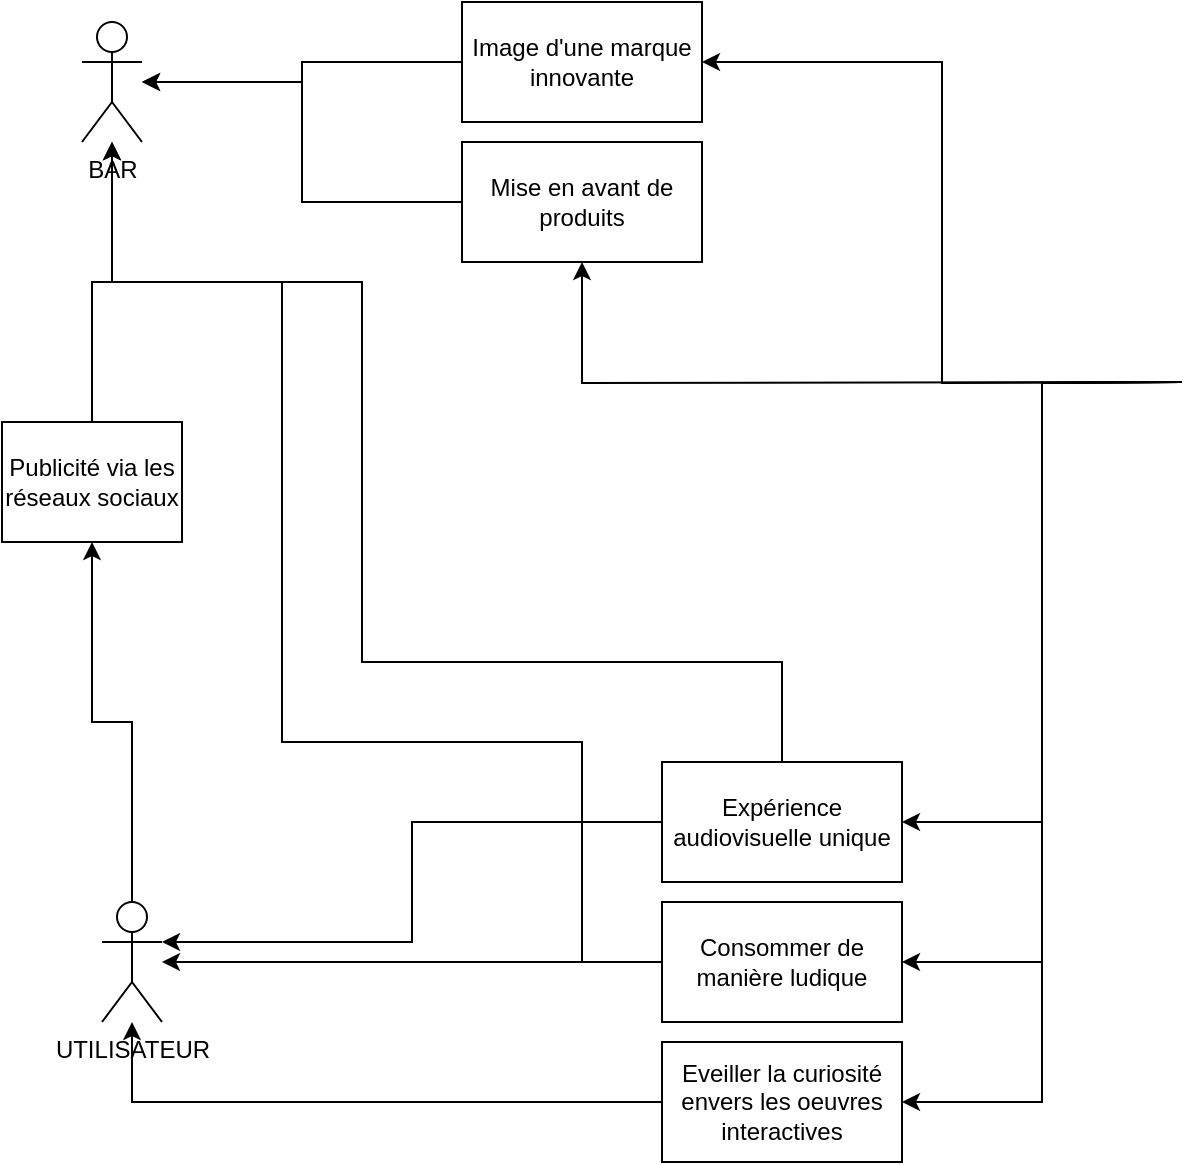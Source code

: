 <mxfile version="13.7.7" type="github">
  <diagram id="a22nH41FtE2P7kqJkCHR" name="Page-1">
    <mxGraphModel dx="1422" dy="802" grid="1" gridSize="10" guides="1" tooltips="1" connect="1" arrows="1" fold="1" page="1" pageScale="1" pageWidth="827" pageHeight="1169" math="0" shadow="0">
      <root>
        <mxCell id="0" />
        <mxCell id="1" parent="0" />
        <mxCell id="3Nf1VyEJjOp7S9DToX1x-12" style="edgeStyle=orthogonalEdgeStyle;rounded=0;orthogonalLoop=1;jettySize=auto;html=1;entryX=1;entryY=0.5;entryDx=0;entryDy=0;" parent="1" target="3Nf1VyEJjOp7S9DToX1x-6" edge="1">
          <mxGeometry relative="1" as="geometry">
            <mxPoint x="590" y="370" as="sourcePoint" />
          </mxGeometry>
        </mxCell>
        <mxCell id="3Nf1VyEJjOp7S9DToX1x-13" style="edgeStyle=orthogonalEdgeStyle;rounded=0;orthogonalLoop=1;jettySize=auto;html=1;entryX=1;entryY=0.5;entryDx=0;entryDy=0;" parent="1" target="3Nf1VyEJjOp7S9DToX1x-7" edge="1">
          <mxGeometry relative="1" as="geometry">
            <mxPoint x="590" y="370" as="sourcePoint" />
          </mxGeometry>
        </mxCell>
        <mxCell id="3Nf1VyEJjOp7S9DToX1x-14" style="edgeStyle=orthogonalEdgeStyle;rounded=0;orthogonalLoop=1;jettySize=auto;html=1;entryX=1;entryY=0.5;entryDx=0;entryDy=0;" parent="1" target="3Nf1VyEJjOp7S9DToX1x-8" edge="1">
          <mxGeometry relative="1" as="geometry">
            <mxPoint x="590" y="370" as="sourcePoint" />
          </mxGeometry>
        </mxCell>
        <mxCell id="3Nf1VyEJjOp7S9DToX1x-19" style="edgeStyle=orthogonalEdgeStyle;rounded=0;orthogonalLoop=1;jettySize=auto;html=1;entryX=1;entryY=0.5;entryDx=0;entryDy=0;" parent="1" target="3Nf1VyEJjOp7S9DToX1x-15" edge="1">
          <mxGeometry relative="1" as="geometry">
            <mxPoint x="590" y="370" as="sourcePoint" />
          </mxGeometry>
        </mxCell>
        <mxCell id="3Nf1VyEJjOp7S9DToX1x-22" style="edgeStyle=orthogonalEdgeStyle;rounded=0;orthogonalLoop=1;jettySize=auto;html=1;" parent="1" target="3Nf1VyEJjOp7S9DToX1x-21" edge="1">
          <mxGeometry relative="1" as="geometry">
            <mxPoint x="590" y="370" as="sourcePoint" />
          </mxGeometry>
        </mxCell>
        <mxCell id="3Nf1VyEJjOp7S9DToX1x-3" value="BAR" style="shape=umlActor;verticalLabelPosition=bottom;verticalAlign=top;html=1;outlineConnect=0;" parent="1" vertex="1">
          <mxGeometry x="40" y="190" width="30" height="60" as="geometry" />
        </mxCell>
        <mxCell id="3Nf1VyEJjOp7S9DToX1x-10" style="edgeStyle=orthogonalEdgeStyle;rounded=0;orthogonalLoop=1;jettySize=auto;html=1;" parent="1" source="3Nf1VyEJjOp7S9DToX1x-5" target="3Nf1VyEJjOp7S9DToX1x-9" edge="1">
          <mxGeometry relative="1" as="geometry" />
        </mxCell>
        <mxCell id="3Nf1VyEJjOp7S9DToX1x-5" value="UTILISATEUR" style="shape=umlActor;verticalLabelPosition=bottom;verticalAlign=top;html=1;outlineConnect=0;" parent="1" vertex="1">
          <mxGeometry x="50" y="630" width="30" height="60" as="geometry" />
        </mxCell>
        <mxCell id="3Nf1VyEJjOp7S9DToX1x-16" style="edgeStyle=orthogonalEdgeStyle;rounded=0;orthogonalLoop=1;jettySize=auto;html=1;entryX=1;entryY=0.333;entryDx=0;entryDy=0;entryPerimeter=0;" parent="1" source="3Nf1VyEJjOp7S9DToX1x-6" target="3Nf1VyEJjOp7S9DToX1x-5" edge="1">
          <mxGeometry relative="1" as="geometry">
            <mxPoint x="240" y="670" as="targetPoint" />
          </mxGeometry>
        </mxCell>
        <mxCell id="798jJh4kxZKKiY9XXgIG-2" style="edgeStyle=orthogonalEdgeStyle;rounded=0;orthogonalLoop=1;jettySize=auto;html=1;" parent="1" source="3Nf1VyEJjOp7S9DToX1x-6" target="3Nf1VyEJjOp7S9DToX1x-3" edge="1">
          <mxGeometry relative="1" as="geometry">
            <mxPoint x="140" y="300" as="targetPoint" />
            <Array as="points">
              <mxPoint x="390" y="510" />
              <mxPoint x="180" y="510" />
              <mxPoint x="180" y="320" />
              <mxPoint x="55" y="320" />
            </Array>
          </mxGeometry>
        </mxCell>
        <mxCell id="3Nf1VyEJjOp7S9DToX1x-6" value="Expérience audiovisuelle unique" style="rounded=0;whiteSpace=wrap;html=1;" parent="1" vertex="1">
          <mxGeometry x="330" y="560" width="120" height="60" as="geometry" />
        </mxCell>
        <mxCell id="3Nf1VyEJjOp7S9DToX1x-17" style="edgeStyle=orthogonalEdgeStyle;rounded=0;orthogonalLoop=1;jettySize=auto;html=1;" parent="1" source="3Nf1VyEJjOp7S9DToX1x-7" target="3Nf1VyEJjOp7S9DToX1x-5" edge="1">
          <mxGeometry relative="1" as="geometry" />
        </mxCell>
        <mxCell id="798jJh4kxZKKiY9XXgIG-3" style="edgeStyle=orthogonalEdgeStyle;rounded=0;orthogonalLoop=1;jettySize=auto;html=1;exitX=0;exitY=0.5;exitDx=0;exitDy=0;" parent="1" source="3Nf1VyEJjOp7S9DToX1x-7" target="3Nf1VyEJjOp7S9DToX1x-3" edge="1">
          <mxGeometry relative="1" as="geometry">
            <Array as="points">
              <mxPoint x="290" y="660" />
              <mxPoint x="290" y="550" />
              <mxPoint x="140" y="550" />
              <mxPoint x="140" y="320" />
              <mxPoint x="55" y="320" />
            </Array>
          </mxGeometry>
        </mxCell>
        <mxCell id="3Nf1VyEJjOp7S9DToX1x-7" value="Consommer de manière ludique" style="rounded=0;whiteSpace=wrap;html=1;" parent="1" vertex="1">
          <mxGeometry x="330" y="630" width="120" height="60" as="geometry" />
        </mxCell>
        <mxCell id="3Nf1VyEJjOp7S9DToX1x-18" style="edgeStyle=orthogonalEdgeStyle;rounded=0;orthogonalLoop=1;jettySize=auto;html=1;" parent="1" source="3Nf1VyEJjOp7S9DToX1x-8" target="3Nf1VyEJjOp7S9DToX1x-5" edge="1">
          <mxGeometry relative="1" as="geometry" />
        </mxCell>
        <mxCell id="3Nf1VyEJjOp7S9DToX1x-8" value="Eveiller la curiosité envers les oeuvres interactives" style="rounded=0;whiteSpace=wrap;html=1;" parent="1" vertex="1">
          <mxGeometry x="330" y="700" width="120" height="60" as="geometry" />
        </mxCell>
        <mxCell id="3Nf1VyEJjOp7S9DToX1x-11" style="edgeStyle=orthogonalEdgeStyle;rounded=0;orthogonalLoop=1;jettySize=auto;html=1;exitX=0.5;exitY=0;exitDx=0;exitDy=0;" parent="1" source="3Nf1VyEJjOp7S9DToX1x-9" target="3Nf1VyEJjOp7S9DToX1x-3" edge="1">
          <mxGeometry relative="1" as="geometry" />
        </mxCell>
        <mxCell id="3Nf1VyEJjOp7S9DToX1x-9" value="Publicité via les réseaux sociaux" style="rounded=0;whiteSpace=wrap;html=1;" parent="1" vertex="1">
          <mxGeometry y="390" width="90" height="60" as="geometry" />
        </mxCell>
        <mxCell id="3Nf1VyEJjOp7S9DToX1x-20" style="edgeStyle=orthogonalEdgeStyle;rounded=0;orthogonalLoop=1;jettySize=auto;html=1;" parent="1" source="3Nf1VyEJjOp7S9DToX1x-15" target="3Nf1VyEJjOp7S9DToX1x-3" edge="1">
          <mxGeometry relative="1" as="geometry" />
        </mxCell>
        <mxCell id="3Nf1VyEJjOp7S9DToX1x-15" value="Image d&#39;une marque innovante" style="rounded=0;whiteSpace=wrap;html=1;" parent="1" vertex="1">
          <mxGeometry x="230" y="180" width="120" height="60" as="geometry" />
        </mxCell>
        <mxCell id="3Nf1VyEJjOp7S9DToX1x-23" style="edgeStyle=orthogonalEdgeStyle;rounded=0;orthogonalLoop=1;jettySize=auto;html=1;" parent="1" source="3Nf1VyEJjOp7S9DToX1x-21" target="3Nf1VyEJjOp7S9DToX1x-3" edge="1">
          <mxGeometry relative="1" as="geometry">
            <mxPoint x="130" y="260" as="targetPoint" />
          </mxGeometry>
        </mxCell>
        <mxCell id="3Nf1VyEJjOp7S9DToX1x-21" value="Mise en avant de produits" style="rounded=0;whiteSpace=wrap;html=1;" parent="1" vertex="1">
          <mxGeometry x="230" y="250" width="120" height="60" as="geometry" />
        </mxCell>
      </root>
    </mxGraphModel>
  </diagram>
</mxfile>
